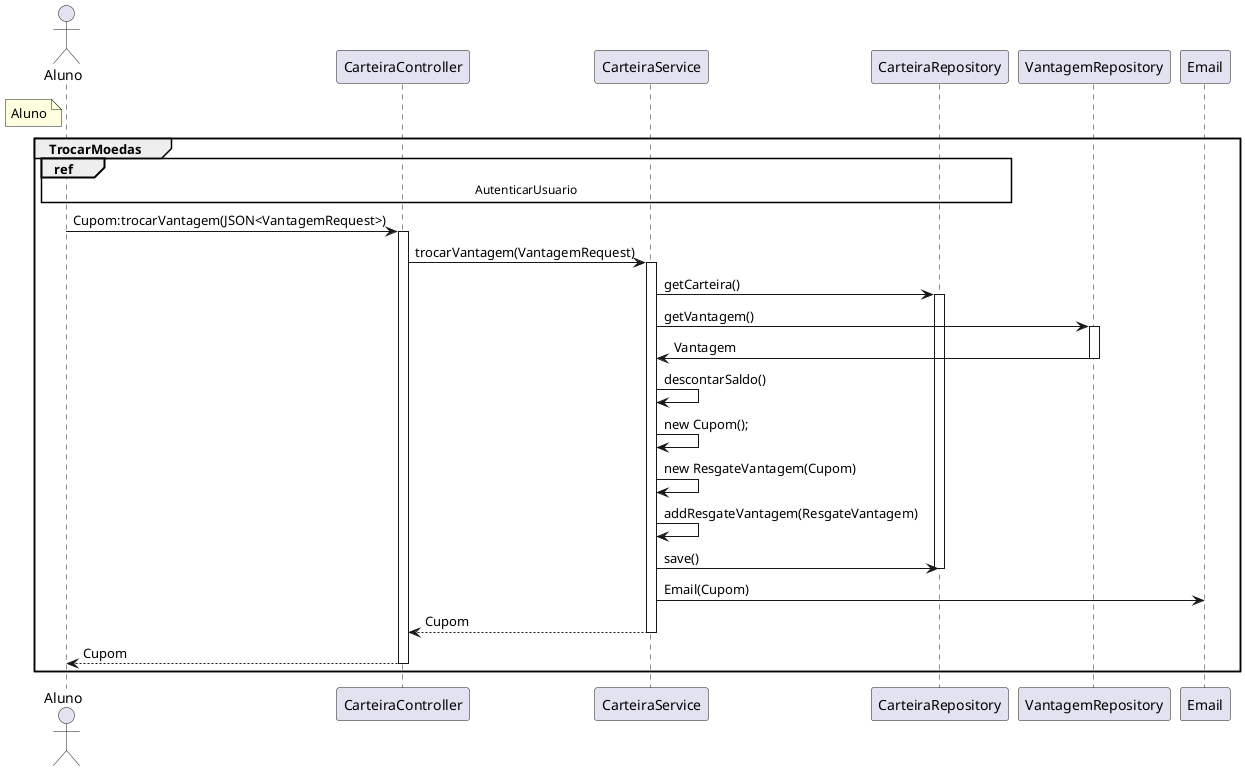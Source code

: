 @startuml Aluno


actor "Aluno" as Aluno
note left of Aluno #LightYellow
    Aluno
end note

participant "CarteiraController" as CarteiraController
participant "CarteiraService" as CarteiraService
participant "CarteiraRepository" as CarteiraRepository

group TrocarMoedas
    ref over Aluno,CarteiraController, CarteiraService, CarteiraRepository : AutenticarUsuario
    Aluno -> CarteiraController : Cupom:trocarVantagem(JSON<VantagemRequest>)
    activate CarteiraController
    CarteiraController -> CarteiraService : trocarVantagem(VantagemRequest)
    activate CarteiraService
    CarteiraService -> CarteiraRepository : getCarteira()
    activate CarteiraRepository
    CarteiraService -> VantagemRepository : getVantagem()
    activate VantagemRepository 
    VantagemRepository -> CarteiraService : Vantagem
    deactivate VantagemRepository
    CarteiraService -> CarteiraService : descontarSaldo()
    CarteiraService -> CarteiraService : new Cupom();
    CarteiraService -> CarteiraService : new ResgateVantagem(Cupom)
    CarteiraService -> CarteiraService : addResgateVantagem(ResgateVantagem)
    CarteiraService -> CarteiraRepository : save() 
    deactivate CarteiraRepository
    CarteiraService -> Email : Email(Cupom)
    CarteiraService --> CarteiraController : Cupom
    deactivate CarteiraService
    CarteiraController --> Aluno : Cupom
    deactivate CarteiraController
end





' --> Sincrono
' -->> Assincrono
' <-- Retorno Sincrono
' <<-- Retorno Assíncrono

@enduml